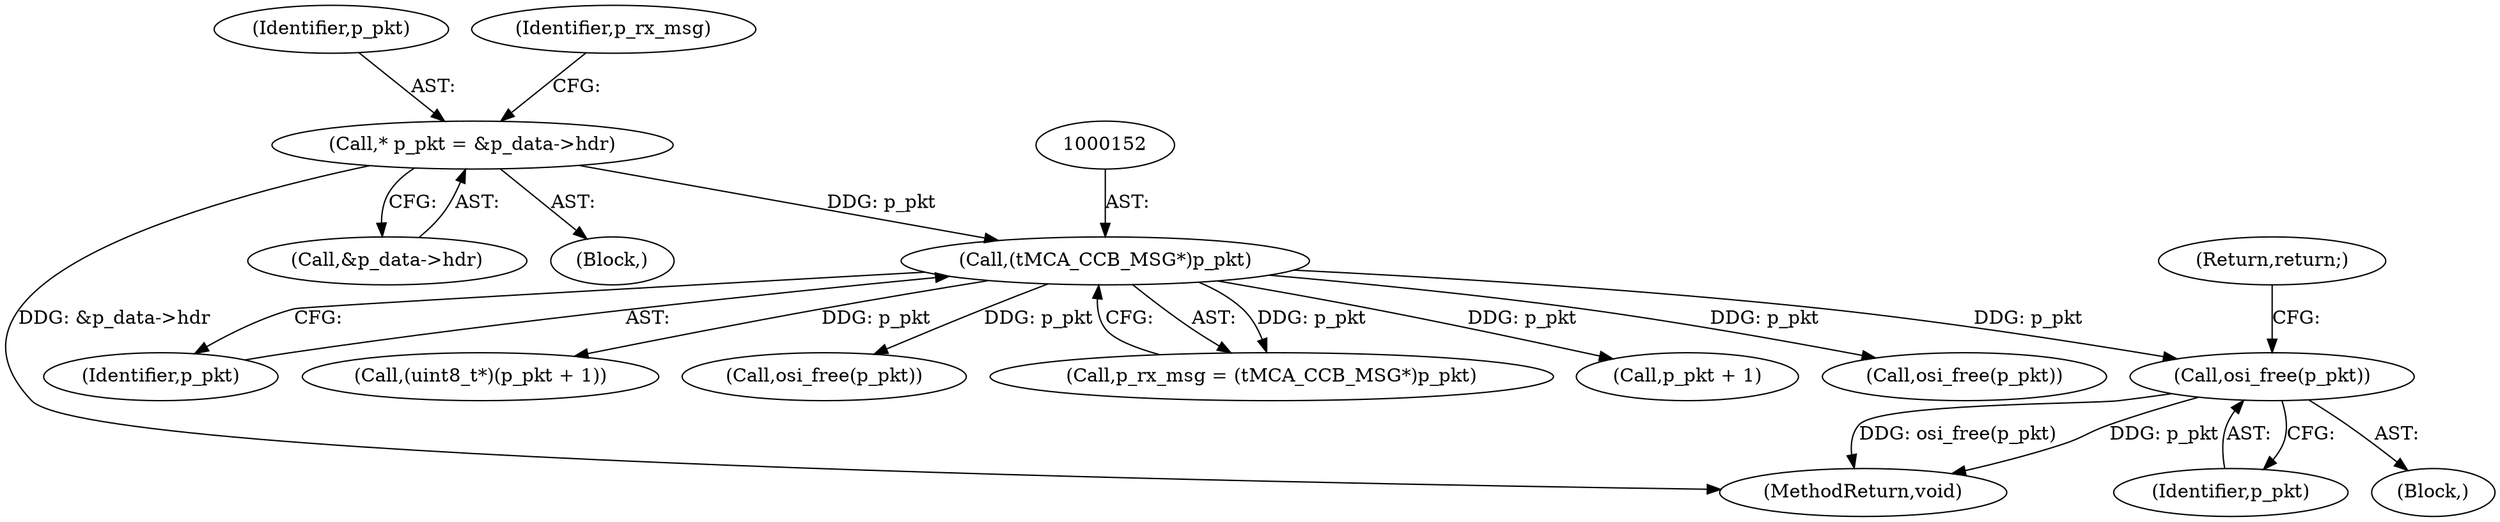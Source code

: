 digraph "0_Android_5216e6120160b28d76e9ee4dff9995e772647511@pointer" {
"1000330" [label="(Call,osi_free(p_pkt))"];
"1000151" [label="(Call,(tMCA_CCB_MSG*)p_pkt)"];
"1000117" [label="(Call,* p_pkt = &p_data->hdr)"];
"1000739" [label="(Call,osi_free(p_pkt))"];
"1000115" [label="(Block,)"];
"1000332" [label="(Return,return;)"];
"1000118" [label="(Identifier,p_pkt)"];
"1000331" [label="(Identifier,p_pkt)"];
"1000149" [label="(Call,p_rx_msg = (tMCA_CCB_MSG*)p_pkt)"];
"1000151" [label="(Call,(tMCA_CCB_MSG*)p_pkt)"];
"1000159" [label="(Call,p_pkt + 1)"];
"1000722" [label="(Call,osi_free(p_pkt))"];
"1000153" [label="(Identifier,p_pkt)"];
"1000157" [label="(Call,(uint8_t*)(p_pkt + 1))"];
"1000119" [label="(Call,&p_data->hdr)"];
"1000117" [label="(Call,* p_pkt = &p_data->hdr)"];
"1000741" [label="(MethodReturn,void)"];
"1000129" [label="(Identifier,p_rx_msg)"];
"1000330" [label="(Call,osi_free(p_pkt))"];
"1000329" [label="(Block,)"];
"1000330" -> "1000329"  [label="AST: "];
"1000330" -> "1000331"  [label="CFG: "];
"1000331" -> "1000330"  [label="AST: "];
"1000332" -> "1000330"  [label="CFG: "];
"1000330" -> "1000741"  [label="DDG: p_pkt"];
"1000330" -> "1000741"  [label="DDG: osi_free(p_pkt)"];
"1000151" -> "1000330"  [label="DDG: p_pkt"];
"1000151" -> "1000149"  [label="AST: "];
"1000151" -> "1000153"  [label="CFG: "];
"1000152" -> "1000151"  [label="AST: "];
"1000153" -> "1000151"  [label="AST: "];
"1000149" -> "1000151"  [label="CFG: "];
"1000151" -> "1000149"  [label="DDG: p_pkt"];
"1000117" -> "1000151"  [label="DDG: p_pkt"];
"1000151" -> "1000157"  [label="DDG: p_pkt"];
"1000151" -> "1000159"  [label="DDG: p_pkt"];
"1000151" -> "1000722"  [label="DDG: p_pkt"];
"1000151" -> "1000739"  [label="DDG: p_pkt"];
"1000117" -> "1000115"  [label="AST: "];
"1000117" -> "1000119"  [label="CFG: "];
"1000118" -> "1000117"  [label="AST: "];
"1000119" -> "1000117"  [label="AST: "];
"1000129" -> "1000117"  [label="CFG: "];
"1000117" -> "1000741"  [label="DDG: &p_data->hdr"];
}
